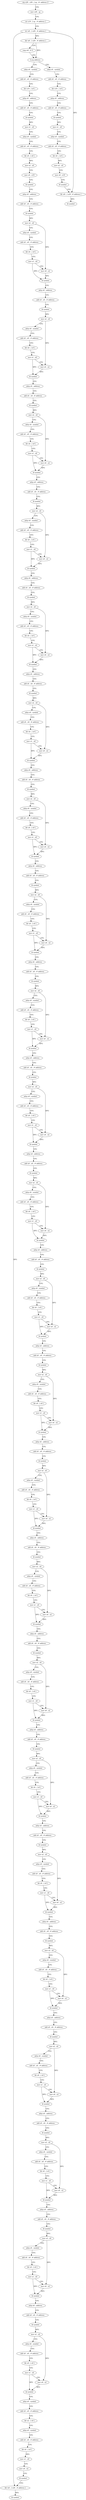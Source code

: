 digraph "func" {
"4214932" [label = "stp x29 , x30 , [ sp , #- address ]!" ]
"4214936" [label = "mov x29 , sp" ]
"4214940" [label = "str x19 , [ sp , # address ]" ]
"4214944" [label = "str w0 , [ x29 , # address ]" ]
"4214948" [label = "ldr w0 , [ x29 , # address ]" ]
"4214952" [label = "cmp w0 , # 0" ]
"4214956" [label = "b.eq address" ]
"4215020" [label = "adrp x0 , symbol" ]
"4214960" [label = "adrp x0 , symbol" ]
"4215024" [label = "add x0 , x0 , # address" ]
"4215028" [label = "ldr x19 , [ x0 ]" ]
"4215032" [label = "adrp x0 , address" ]
"4215036" [label = "add x0 , x0 , # address" ]
"4215040" [label = "bl symbol" ]
"4215044" [label = "mov x1 , x0" ]
"4215048" [label = "adrp x0 , symbol" ]
"4215052" [label = "add x0 , x0 , # address" ]
"4215056" [label = "ldr x0 , [ x0 ]" ]
"4215060" [label = "mov x2 , x0" ]
"4215064" [label = "mov x0 , x19" ]
"4215068" [label = "bl symbol" ]
"4215072" [label = "adrp x0 , address" ]
"4215076" [label = "add x0 , x0 , # address" ]
"4215080" [label = "bl symbol" ]
"4215084" [label = "mov x2 , x0" ]
"4215088" [label = "adrp x0 , symbol" ]
"4215092" [label = "add x0 , x0 , # address" ]
"4215096" [label = "ldr x0 , [ x0 ]" ]
"4215100" [label = "mov x1 , x0" ]
"4215104" [label = "mov x0 , x2" ]
"4215108" [label = "bl symbol" ]
"4215112" [label = "adrp x0 , address" ]
"4215116" [label = "add x0 , x0 , # address" ]
"4215120" [label = "bl symbol" ]
"4215124" [label = "mov x2 , x0" ]
"4215128" [label = "adrp x0 , symbol" ]
"4215132" [label = "add x0 , x0 , # address" ]
"4215136" [label = "ldr x0 , [ x0 ]" ]
"4215140" [label = "mov x1 , x0" ]
"4215144" [label = "mov x0 , x2" ]
"4215148" [label = "bl symbol" ]
"4215152" [label = "adrp x0 , address" ]
"4215156" [label = "add x0 , x0 , # address" ]
"4215160" [label = "bl symbol" ]
"4215164" [label = "mov x2 , x0" ]
"4215168" [label = "adrp x0 , symbol" ]
"4215172" [label = "add x0 , x0 , # address" ]
"4215176" [label = "ldr x0 , [ x0 ]" ]
"4215180" [label = "mov x1 , x0" ]
"4215184" [label = "mov x0 , x2" ]
"4215188" [label = "bl symbol" ]
"4215192" [label = "adrp x0 , address" ]
"4215196" [label = "add x0 , x0 , # address" ]
"4215200" [label = "bl symbol" ]
"4215204" [label = "mov x2 , x0" ]
"4215208" [label = "adrp x0 , symbol" ]
"4215212" [label = "add x0 , x0 , # address" ]
"4215216" [label = "ldr x0 , [ x0 ]" ]
"4215220" [label = "mov x1 , x0" ]
"4215224" [label = "mov x0 , x2" ]
"4215228" [label = "bl symbol" ]
"4215232" [label = "adrp x0 , address" ]
"4215236" [label = "add x0 , x0 , # address" ]
"4215240" [label = "bl symbol" ]
"4215244" [label = "mov x2 , x0" ]
"4215248" [label = "adrp x0 , symbol" ]
"4215252" [label = "add x0 , x0 , # address" ]
"4215256" [label = "ldr x0 , [ x0 ]" ]
"4215260" [label = "mov x1 , x0" ]
"4215264" [label = "mov x0 , x2" ]
"4215268" [label = "bl symbol" ]
"4215272" [label = "adrp x0 , address" ]
"4215276" [label = "add x0 , x0 , # address" ]
"4215280" [label = "bl symbol" ]
"4215284" [label = "mov x2 , x0" ]
"4215288" [label = "adrp x0 , symbol" ]
"4215292" [label = "add x0 , x0 , # address" ]
"4215296" [label = "ldr x0 , [ x0 ]" ]
"4215300" [label = "mov x1 , x0" ]
"4215304" [label = "mov x0 , x2" ]
"4215308" [label = "bl symbol" ]
"4215312" [label = "adrp x0 , address" ]
"4215316" [label = "add x0 , x0 , # address" ]
"4215320" [label = "bl symbol" ]
"4215324" [label = "mov x2 , x0" ]
"4215328" [label = "adrp x0 , symbol" ]
"4215332" [label = "add x0 , x0 , # address" ]
"4215336" [label = "ldr x0 , [ x0 ]" ]
"4215340" [label = "mov x1 , x0" ]
"4215344" [label = "mov x0 , x2" ]
"4215348" [label = "bl symbol" ]
"4215352" [label = "adrp x0 , address" ]
"4215356" [label = "add x0 , x0 , # address" ]
"4215360" [label = "bl symbol" ]
"4215364" [label = "mov x2 , x0" ]
"4215368" [label = "adrp x0 , symbol" ]
"4215372" [label = "add x0 , x0 , # address" ]
"4215376" [label = "ldr x0 , [ x0 ]" ]
"4215380" [label = "mov x1 , x0" ]
"4215384" [label = "mov x0 , x2" ]
"4215388" [label = "bl symbol" ]
"4215392" [label = "adrp x0 , address" ]
"4215396" [label = "add x0 , x0 , # address" ]
"4215400" [label = "bl symbol" ]
"4215404" [label = "mov x2 , x0" ]
"4215408" [label = "adrp x0 , symbol" ]
"4215412" [label = "add x0 , x0 , # address" ]
"4215416" [label = "ldr x0 , [ x0 ]" ]
"4215420" [label = "mov x1 , x0" ]
"4215424" [label = "mov x0 , x2" ]
"4215428" [label = "bl symbol" ]
"4215432" [label = "adrp x0 , address" ]
"4215436" [label = "add x0 , x0 , # address" ]
"4215440" [label = "bl symbol" ]
"4215444" [label = "mov x2 , x0" ]
"4215448" [label = "adrp x0 , symbol" ]
"4215452" [label = "add x0 , x0 , # address" ]
"4215456" [label = "ldr x0 , [ x0 ]" ]
"4215460" [label = "mov x1 , x0" ]
"4215464" [label = "mov x0 , x2" ]
"4215468" [label = "bl symbol" ]
"4215472" [label = "adrp x0 , address" ]
"4215476" [label = "add x0 , x0 , # address" ]
"4215480" [label = "bl symbol" ]
"4215484" [label = "mov x2 , x0" ]
"4215488" [label = "adrp x0 , symbol" ]
"4215492" [label = "add x0 , x0 , # address" ]
"4215496" [label = "ldr x0 , [ x0 ]" ]
"4215500" [label = "mov x1 , x0" ]
"4215504" [label = "mov x0 , x2" ]
"4215508" [label = "bl symbol" ]
"4215512" [label = "adrp x0 , address" ]
"4215516" [label = "add x0 , x0 , # address" ]
"4215520" [label = "bl symbol" ]
"4215524" [label = "mov x2 , x0" ]
"4215528" [label = "adrp x0 , symbol" ]
"4215532" [label = "add x0 , x0 , # address" ]
"4215536" [label = "ldr x0 , [ x0 ]" ]
"4215540" [label = "mov x1 , x0" ]
"4215544" [label = "mov x0 , x2" ]
"4215548" [label = "bl symbol" ]
"4215552" [label = "adrp x0 , address" ]
"4215556" [label = "add x0 , x0 , # address" ]
"4215560" [label = "bl symbol" ]
"4215564" [label = "mov x2 , x0" ]
"4215568" [label = "adrp x0 , symbol" ]
"4215572" [label = "add x0 , x0 , # address" ]
"4215576" [label = "ldr x0 , [ x0 ]" ]
"4215580" [label = "mov x1 , x0" ]
"4215584" [label = "mov x0 , x2" ]
"4215588" [label = "bl symbol" ]
"4215592" [label = "adrp x0 , address" ]
"4215596" [label = "add x0 , x0 , # address" ]
"4215600" [label = "bl symbol" ]
"4215604" [label = "mov x2 , x0" ]
"4215608" [label = "adrp x0 , symbol" ]
"4215612" [label = "add x0 , x0 , # address" ]
"4215616" [label = "ldr x0 , [ x0 ]" ]
"4215620" [label = "mov x1 , x0" ]
"4215624" [label = "mov x0 , x2" ]
"4215628" [label = "bl symbol" ]
"4215632" [label = "adrp x0 , address" ]
"4215636" [label = "add x0 , x0 , # address" ]
"4215640" [label = "bl symbol" ]
"4215644" [label = "mov x2 , x0" ]
"4215648" [label = "adrp x0 , symbol" ]
"4215652" [label = "add x0 , x0 , # address" ]
"4215656" [label = "ldr x0 , [ x0 ]" ]
"4215660" [label = "mov x1 , x0" ]
"4215664" [label = "mov x0 , x2" ]
"4215668" [label = "bl symbol" ]
"4215672" [label = "adrp x0 , address" ]
"4215676" [label = "add x0 , x0 , # address" ]
"4215680" [label = "bl symbol" ]
"4215684" [label = "mov x2 , x0" ]
"4215688" [label = "adrp x0 , symbol" ]
"4215692" [label = "add x0 , x0 , # address" ]
"4215696" [label = "ldr x0 , [ x0 ]" ]
"4215700" [label = "mov x1 , x0" ]
"4215704" [label = "mov x0 , x2" ]
"4215708" [label = "bl symbol" ]
"4215712" [label = "adrp x0 , address" ]
"4215716" [label = "add x0 , x0 , # address" ]
"4215720" [label = "bl symbol" ]
"4215724" [label = "mov x2 , x0" ]
"4215728" [label = "adrp x0 , symbol" ]
"4215732" [label = "add x0 , x0 , # address" ]
"4215736" [label = "ldr x0 , [ x0 ]" ]
"4215740" [label = "mov x1 , x0" ]
"4215744" [label = "mov x0 , x2" ]
"4215748" [label = "bl symbol" ]
"4215752" [label = "adrp x0 , address" ]
"4215756" [label = "add x0 , x0 , # address" ]
"4215760" [label = "bl symbol" ]
"4215764" [label = "mov x2 , x0" ]
"4215768" [label = "adrp x0 , symbol" ]
"4215772" [label = "add x0 , x0 , # address" ]
"4215776" [label = "ldr x0 , [ x0 ]" ]
"4215780" [label = "mov x1 , x0" ]
"4215784" [label = "mov x0 , x2" ]
"4215788" [label = "bl symbol" ]
"4215792" [label = "adrp x0 , address" ]
"4215796" [label = "add x0 , x0 , # address" ]
"4215800" [label = "bl symbol" ]
"4215804" [label = "mov x2 , x0" ]
"4215808" [label = "adrp x0 , symbol" ]
"4215812" [label = "add x0 , x0 , # address" ]
"4215816" [label = "ldr x0 , [ x0 ]" ]
"4215820" [label = "mov x1 , x0" ]
"4215824" [label = "mov x0 , x2" ]
"4215828" [label = "bl symbol" ]
"4215832" [label = "adrp x0 , address" ]
"4215836" [label = "add x0 , x0 , # address" ]
"4215840" [label = "bl symbol" ]
"4215844" [label = "mov x2 , x0" ]
"4215848" [label = "adrp x0 , symbol" ]
"4215852" [label = "add x0 , x0 , # address" ]
"4215856" [label = "ldr x0 , [ x0 ]" ]
"4215860" [label = "mov x1 , x0" ]
"4215864" [label = "mov x0 , x2" ]
"4215868" [label = "bl symbol" ]
"4215872" [label = "adrp x0 , address" ]
"4215876" [label = "add x0 , x0 , # address" ]
"4215880" [label = "bl symbol" ]
"4215884" [label = "mov x2 , x0" ]
"4215888" [label = "adrp x0 , symbol" ]
"4215892" [label = "add x0 , x0 , # address" ]
"4215896" [label = "ldr x0 , [ x0 ]" ]
"4215900" [label = "mov x1 , x0" ]
"4215904" [label = "mov x0 , x2" ]
"4215908" [label = "bl symbol" ]
"4215912" [label = "adrp x0 , address" ]
"4215916" [label = "add x0 , x0 , # address" ]
"4215920" [label = "bl symbol" ]
"4215924" [label = "mov x2 , x0" ]
"4215928" [label = "adrp x0 , symbol" ]
"4215932" [label = "add x0 , x0 , # address" ]
"4215936" [label = "ldr x0 , [ x0 ]" ]
"4215940" [label = "mov x1 , x0" ]
"4215944" [label = "mov x0 , x2" ]
"4215948" [label = "bl symbol" ]
"4215952" [label = "adrp x0 , address" ]
"4215956" [label = "add x0 , x0 , # address" ]
"4215960" [label = "bl symbol" ]
"4215964" [label = "mov x2 , x0" ]
"4215968" [label = "adrp x0 , symbol" ]
"4215972" [label = "add x0 , x0 , # address" ]
"4215976" [label = "ldr x0 , [ x0 ]" ]
"4215980" [label = "mov x1 , x0" ]
"4215984" [label = "mov x0 , x2" ]
"4215988" [label = "bl symbol" ]
"4215992" [label = "adrp x0 , symbol" ]
"4215996" [label = "add x0 , x0 , # address" ]
"4216000" [label = "ldr x2 , [ x0 ]" ]
"4216004" [label = "adrp x0 , symbol" ]
"4216008" [label = "add x0 , x0 , # address" ]
"4216012" [label = "ldr x0 , [ x0 ]" ]
"4216016" [label = "mov x1 , x0" ]
"4216020" [label = "mov x0 , x2" ]
"4216024" [label = "bl symbol" ]
"4216028" [label = "ldr w0 , [ x29 , # address ]" ]
"4216032" [label = "bl symbol" ]
"4214964" [label = "add x0 , x0 , # address" ]
"4214968" [label = "ldr x19 , [ x0 ]" ]
"4214972" [label = "adrp x0 , address" ]
"4214976" [label = "add x0 , x0 , # address" ]
"4214980" [label = "bl symbol" ]
"4214984" [label = "mov x1 , x0" ]
"4214988" [label = "adrp x0 , symbol" ]
"4214992" [label = "add x0 , x0 , # address" ]
"4214996" [label = "ldr x0 , [ x0 ]" ]
"4215000" [label = "mov x2 , x0" ]
"4215004" [label = "mov x0 , x19" ]
"4215008" [label = "bl symbol" ]
"4215012" [label = "ldr w0 , [ x29 , # address ]" ]
"4215016" [label = "bl symbol" ]
"4214932" -> "4214936" [ label = "CFG" ]
"4214936" -> "4214940" [ label = "CFG" ]
"4214940" -> "4214944" [ label = "CFG" ]
"4214944" -> "4214948" [ label = "DFG" ]
"4214944" -> "4216028" [ label = "DFG" ]
"4214944" -> "4215012" [ label = "DFG" ]
"4214948" -> "4214952" [ label = "CFG" ]
"4214948" -> "4214956" [ label = "DFG" ]
"4214952" -> "4214956" [ label = "CFG" ]
"4214956" -> "4215020" [ label = "CFG" ]
"4214956" -> "4214960" [ label = "CFG" ]
"4215020" -> "4215024" [ label = "CFG" ]
"4214960" -> "4214964" [ label = "CFG" ]
"4215024" -> "4215028" [ label = "CFG" ]
"4215028" -> "4215032" [ label = "CFG" ]
"4215032" -> "4215036" [ label = "CFG" ]
"4215036" -> "4215040" [ label = "CFG" ]
"4215040" -> "4215044" [ label = "DFG" ]
"4215044" -> "4215048" [ label = "CFG" ]
"4215048" -> "4215052" [ label = "CFG" ]
"4215052" -> "4215056" [ label = "CFG" ]
"4215056" -> "4215060" [ label = "DFG" ]
"4215060" -> "4215064" [ label = "CFG" ]
"4215064" -> "4215068" [ label = "CFG" ]
"4215068" -> "4215072" [ label = "CFG" ]
"4215072" -> "4215076" [ label = "CFG" ]
"4215076" -> "4215080" [ label = "CFG" ]
"4215080" -> "4215084" [ label = "DFG" ]
"4215084" -> "4215088" [ label = "CFG" ]
"4215084" -> "4215104" [ label = "DFG" ]
"4215088" -> "4215092" [ label = "CFG" ]
"4215092" -> "4215096" [ label = "CFG" ]
"4215096" -> "4215100" [ label = "CFG" ]
"4215100" -> "4215104" [ label = "CFG" ]
"4215100" -> "4215108" [ label = "DFG" ]
"4215104" -> "4215108" [ label = "DFG" ]
"4215108" -> "4215112" [ label = "CFG" ]
"4215112" -> "4215116" [ label = "CFG" ]
"4215116" -> "4215120" [ label = "CFG" ]
"4215120" -> "4215124" [ label = "DFG" ]
"4215124" -> "4215128" [ label = "CFG" ]
"4215124" -> "4215144" [ label = "DFG" ]
"4215128" -> "4215132" [ label = "CFG" ]
"4215132" -> "4215136" [ label = "CFG" ]
"4215136" -> "4215140" [ label = "CFG" ]
"4215140" -> "4215144" [ label = "CFG" ]
"4215140" -> "4215148" [ label = "DFG" ]
"4215144" -> "4215148" [ label = "DFG" ]
"4215148" -> "4215152" [ label = "CFG" ]
"4215152" -> "4215156" [ label = "CFG" ]
"4215156" -> "4215160" [ label = "CFG" ]
"4215160" -> "4215164" [ label = "DFG" ]
"4215164" -> "4215168" [ label = "CFG" ]
"4215164" -> "4215184" [ label = "DFG" ]
"4215168" -> "4215172" [ label = "CFG" ]
"4215172" -> "4215176" [ label = "CFG" ]
"4215176" -> "4215180" [ label = "CFG" ]
"4215180" -> "4215184" [ label = "CFG" ]
"4215180" -> "4215188" [ label = "DFG" ]
"4215184" -> "4215188" [ label = "DFG" ]
"4215188" -> "4215192" [ label = "CFG" ]
"4215192" -> "4215196" [ label = "CFG" ]
"4215196" -> "4215200" [ label = "CFG" ]
"4215200" -> "4215204" [ label = "DFG" ]
"4215204" -> "4215208" [ label = "CFG" ]
"4215204" -> "4215224" [ label = "DFG" ]
"4215208" -> "4215212" [ label = "CFG" ]
"4215212" -> "4215216" [ label = "CFG" ]
"4215216" -> "4215220" [ label = "CFG" ]
"4215220" -> "4215224" [ label = "CFG" ]
"4215220" -> "4215228" [ label = "DFG" ]
"4215224" -> "4215228" [ label = "DFG" ]
"4215228" -> "4215232" [ label = "CFG" ]
"4215232" -> "4215236" [ label = "CFG" ]
"4215236" -> "4215240" [ label = "CFG" ]
"4215240" -> "4215244" [ label = "DFG" ]
"4215244" -> "4215248" [ label = "CFG" ]
"4215244" -> "4215264" [ label = "DFG" ]
"4215248" -> "4215252" [ label = "CFG" ]
"4215252" -> "4215256" [ label = "CFG" ]
"4215256" -> "4215260" [ label = "CFG" ]
"4215260" -> "4215264" [ label = "CFG" ]
"4215260" -> "4215268" [ label = "DFG" ]
"4215264" -> "4215268" [ label = "DFG" ]
"4215268" -> "4215272" [ label = "CFG" ]
"4215272" -> "4215276" [ label = "CFG" ]
"4215276" -> "4215280" [ label = "CFG" ]
"4215280" -> "4215284" [ label = "DFG" ]
"4215284" -> "4215288" [ label = "CFG" ]
"4215284" -> "4215304" [ label = "DFG" ]
"4215288" -> "4215292" [ label = "CFG" ]
"4215292" -> "4215296" [ label = "CFG" ]
"4215296" -> "4215300" [ label = "CFG" ]
"4215300" -> "4215304" [ label = "CFG" ]
"4215300" -> "4215308" [ label = "DFG" ]
"4215304" -> "4215308" [ label = "DFG" ]
"4215308" -> "4215312" [ label = "CFG" ]
"4215312" -> "4215316" [ label = "CFG" ]
"4215316" -> "4215320" [ label = "CFG" ]
"4215320" -> "4215324" [ label = "DFG" ]
"4215324" -> "4215328" [ label = "CFG" ]
"4215324" -> "4215344" [ label = "DFG" ]
"4215328" -> "4215332" [ label = "CFG" ]
"4215332" -> "4215336" [ label = "CFG" ]
"4215336" -> "4215340" [ label = "CFG" ]
"4215340" -> "4215344" [ label = "CFG" ]
"4215340" -> "4215348" [ label = "DFG" ]
"4215344" -> "4215348" [ label = "DFG" ]
"4215348" -> "4215352" [ label = "CFG" ]
"4215352" -> "4215356" [ label = "CFG" ]
"4215356" -> "4215360" [ label = "CFG" ]
"4215360" -> "4215364" [ label = "DFG" ]
"4215364" -> "4215368" [ label = "CFG" ]
"4215364" -> "4215384" [ label = "DFG" ]
"4215368" -> "4215372" [ label = "CFG" ]
"4215372" -> "4215376" [ label = "CFG" ]
"4215376" -> "4215380" [ label = "CFG" ]
"4215380" -> "4215384" [ label = "CFG" ]
"4215380" -> "4215388" [ label = "DFG" ]
"4215384" -> "4215388" [ label = "DFG" ]
"4215388" -> "4215392" [ label = "CFG" ]
"4215392" -> "4215396" [ label = "CFG" ]
"4215396" -> "4215400" [ label = "CFG" ]
"4215400" -> "4215404" [ label = "DFG" ]
"4215404" -> "4215408" [ label = "CFG" ]
"4215404" -> "4215424" [ label = "DFG" ]
"4215408" -> "4215412" [ label = "CFG" ]
"4215412" -> "4215416" [ label = "CFG" ]
"4215416" -> "4215420" [ label = "CFG" ]
"4215420" -> "4215424" [ label = "CFG" ]
"4215420" -> "4215428" [ label = "DFG" ]
"4215424" -> "4215428" [ label = "DFG" ]
"4215428" -> "4215432" [ label = "CFG" ]
"4215432" -> "4215436" [ label = "CFG" ]
"4215436" -> "4215440" [ label = "CFG" ]
"4215440" -> "4215444" [ label = "DFG" ]
"4215444" -> "4215448" [ label = "CFG" ]
"4215444" -> "4215464" [ label = "DFG" ]
"4215448" -> "4215452" [ label = "CFG" ]
"4215452" -> "4215456" [ label = "CFG" ]
"4215456" -> "4215460" [ label = "CFG" ]
"4215460" -> "4215464" [ label = "CFG" ]
"4215460" -> "4215468" [ label = "DFG" ]
"4215464" -> "4215468" [ label = "DFG" ]
"4215468" -> "4215472" [ label = "CFG" ]
"4215472" -> "4215476" [ label = "CFG" ]
"4215476" -> "4215480" [ label = "CFG" ]
"4215480" -> "4215484" [ label = "DFG" ]
"4215484" -> "4215488" [ label = "CFG" ]
"4215484" -> "4215504" [ label = "DFG" ]
"4215488" -> "4215492" [ label = "CFG" ]
"4215492" -> "4215496" [ label = "CFG" ]
"4215496" -> "4215500" [ label = "CFG" ]
"4215500" -> "4215504" [ label = "CFG" ]
"4215500" -> "4215508" [ label = "DFG" ]
"4215504" -> "4215508" [ label = "DFG" ]
"4215508" -> "4215512" [ label = "CFG" ]
"4215512" -> "4215516" [ label = "CFG" ]
"4215516" -> "4215520" [ label = "CFG" ]
"4215520" -> "4215524" [ label = "DFG" ]
"4215524" -> "4215528" [ label = "CFG" ]
"4215524" -> "4215544" [ label = "DFG" ]
"4215528" -> "4215532" [ label = "CFG" ]
"4215532" -> "4215536" [ label = "CFG" ]
"4215536" -> "4215540" [ label = "CFG" ]
"4215540" -> "4215544" [ label = "CFG" ]
"4215540" -> "4215548" [ label = "DFG" ]
"4215544" -> "4215548" [ label = "DFG" ]
"4215548" -> "4215552" [ label = "CFG" ]
"4215552" -> "4215556" [ label = "CFG" ]
"4215556" -> "4215560" [ label = "CFG" ]
"4215560" -> "4215564" [ label = "DFG" ]
"4215564" -> "4215568" [ label = "CFG" ]
"4215564" -> "4215584" [ label = "DFG" ]
"4215568" -> "4215572" [ label = "CFG" ]
"4215572" -> "4215576" [ label = "CFG" ]
"4215576" -> "4215580" [ label = "CFG" ]
"4215580" -> "4215584" [ label = "CFG" ]
"4215580" -> "4215588" [ label = "DFG" ]
"4215584" -> "4215588" [ label = "DFG" ]
"4215588" -> "4215592" [ label = "CFG" ]
"4215592" -> "4215596" [ label = "CFG" ]
"4215596" -> "4215600" [ label = "CFG" ]
"4215600" -> "4215604" [ label = "DFG" ]
"4215604" -> "4215608" [ label = "CFG" ]
"4215604" -> "4215624" [ label = "DFG" ]
"4215608" -> "4215612" [ label = "CFG" ]
"4215612" -> "4215616" [ label = "CFG" ]
"4215616" -> "4215620" [ label = "CFG" ]
"4215620" -> "4215624" [ label = "CFG" ]
"4215620" -> "4215628" [ label = "DFG" ]
"4215624" -> "4215628" [ label = "DFG" ]
"4215628" -> "4215632" [ label = "CFG" ]
"4215632" -> "4215636" [ label = "CFG" ]
"4215636" -> "4215640" [ label = "CFG" ]
"4215640" -> "4215644" [ label = "DFG" ]
"4215644" -> "4215648" [ label = "CFG" ]
"4215644" -> "4215664" [ label = "DFG" ]
"4215648" -> "4215652" [ label = "CFG" ]
"4215652" -> "4215656" [ label = "CFG" ]
"4215656" -> "4215660" [ label = "CFG" ]
"4215660" -> "4215664" [ label = "CFG" ]
"4215660" -> "4215668" [ label = "DFG" ]
"4215664" -> "4215668" [ label = "DFG" ]
"4215668" -> "4215672" [ label = "CFG" ]
"4215672" -> "4215676" [ label = "CFG" ]
"4215676" -> "4215680" [ label = "CFG" ]
"4215680" -> "4215684" [ label = "DFG" ]
"4215684" -> "4215688" [ label = "CFG" ]
"4215684" -> "4215704" [ label = "DFG" ]
"4215688" -> "4215692" [ label = "CFG" ]
"4215692" -> "4215696" [ label = "CFG" ]
"4215696" -> "4215700" [ label = "CFG" ]
"4215700" -> "4215704" [ label = "CFG" ]
"4215700" -> "4215708" [ label = "DFG" ]
"4215704" -> "4215708" [ label = "DFG" ]
"4215708" -> "4215712" [ label = "CFG" ]
"4215712" -> "4215716" [ label = "CFG" ]
"4215716" -> "4215720" [ label = "CFG" ]
"4215720" -> "4215724" [ label = "DFG" ]
"4215724" -> "4215728" [ label = "CFG" ]
"4215724" -> "4215744" [ label = "DFG" ]
"4215728" -> "4215732" [ label = "CFG" ]
"4215732" -> "4215736" [ label = "CFG" ]
"4215736" -> "4215740" [ label = "CFG" ]
"4215740" -> "4215744" [ label = "CFG" ]
"4215740" -> "4215748" [ label = "DFG" ]
"4215744" -> "4215748" [ label = "DFG" ]
"4215748" -> "4215752" [ label = "CFG" ]
"4215752" -> "4215756" [ label = "CFG" ]
"4215756" -> "4215760" [ label = "CFG" ]
"4215760" -> "4215764" [ label = "DFG" ]
"4215764" -> "4215768" [ label = "CFG" ]
"4215764" -> "4215784" [ label = "DFG" ]
"4215768" -> "4215772" [ label = "CFG" ]
"4215772" -> "4215776" [ label = "CFG" ]
"4215776" -> "4215780" [ label = "CFG" ]
"4215780" -> "4215784" [ label = "CFG" ]
"4215780" -> "4215788" [ label = "DFG" ]
"4215784" -> "4215788" [ label = "DFG" ]
"4215788" -> "4215792" [ label = "CFG" ]
"4215792" -> "4215796" [ label = "CFG" ]
"4215796" -> "4215800" [ label = "CFG" ]
"4215800" -> "4215804" [ label = "DFG" ]
"4215804" -> "4215808" [ label = "CFG" ]
"4215804" -> "4215824" [ label = "DFG" ]
"4215808" -> "4215812" [ label = "CFG" ]
"4215812" -> "4215816" [ label = "CFG" ]
"4215816" -> "4215820" [ label = "CFG" ]
"4215820" -> "4215824" [ label = "CFG" ]
"4215820" -> "4215828" [ label = "DFG" ]
"4215824" -> "4215828" [ label = "DFG" ]
"4215828" -> "4215832" [ label = "CFG" ]
"4215832" -> "4215836" [ label = "CFG" ]
"4215836" -> "4215840" [ label = "CFG" ]
"4215840" -> "4215844" [ label = "DFG" ]
"4215844" -> "4215848" [ label = "CFG" ]
"4215844" -> "4215864" [ label = "DFG" ]
"4215848" -> "4215852" [ label = "CFG" ]
"4215852" -> "4215856" [ label = "CFG" ]
"4215856" -> "4215860" [ label = "CFG" ]
"4215860" -> "4215864" [ label = "CFG" ]
"4215860" -> "4215868" [ label = "DFG" ]
"4215864" -> "4215868" [ label = "DFG" ]
"4215868" -> "4215872" [ label = "CFG" ]
"4215872" -> "4215876" [ label = "CFG" ]
"4215876" -> "4215880" [ label = "CFG" ]
"4215880" -> "4215884" [ label = "DFG" ]
"4215884" -> "4215888" [ label = "CFG" ]
"4215884" -> "4215904" [ label = "DFG" ]
"4215888" -> "4215892" [ label = "CFG" ]
"4215892" -> "4215896" [ label = "CFG" ]
"4215896" -> "4215900" [ label = "CFG" ]
"4215900" -> "4215904" [ label = "CFG" ]
"4215900" -> "4215908" [ label = "DFG" ]
"4215904" -> "4215908" [ label = "DFG" ]
"4215908" -> "4215912" [ label = "CFG" ]
"4215912" -> "4215916" [ label = "CFG" ]
"4215916" -> "4215920" [ label = "CFG" ]
"4215920" -> "4215924" [ label = "DFG" ]
"4215924" -> "4215928" [ label = "CFG" ]
"4215924" -> "4215944" [ label = "DFG" ]
"4215928" -> "4215932" [ label = "CFG" ]
"4215932" -> "4215936" [ label = "CFG" ]
"4215936" -> "4215940" [ label = "CFG" ]
"4215940" -> "4215944" [ label = "CFG" ]
"4215940" -> "4215948" [ label = "DFG" ]
"4215944" -> "4215948" [ label = "DFG" ]
"4215948" -> "4215952" [ label = "CFG" ]
"4215952" -> "4215956" [ label = "CFG" ]
"4215956" -> "4215960" [ label = "CFG" ]
"4215960" -> "4215964" [ label = "DFG" ]
"4215964" -> "4215968" [ label = "CFG" ]
"4215964" -> "4215984" [ label = "DFG" ]
"4215968" -> "4215972" [ label = "CFG" ]
"4215972" -> "4215976" [ label = "CFG" ]
"4215976" -> "4215980" [ label = "CFG" ]
"4215980" -> "4215984" [ label = "CFG" ]
"4215980" -> "4215988" [ label = "DFG" ]
"4215984" -> "4215988" [ label = "DFG" ]
"4215988" -> "4215992" [ label = "CFG" ]
"4215992" -> "4215996" [ label = "CFG" ]
"4215996" -> "4216000" [ label = "CFG" ]
"4216000" -> "4216004" [ label = "CFG" ]
"4216004" -> "4216008" [ label = "CFG" ]
"4216008" -> "4216012" [ label = "CFG" ]
"4216012" -> "4216016" [ label = "DFG" ]
"4216016" -> "4216020" [ label = "CFG" ]
"4216020" -> "4216024" [ label = "CFG" ]
"4216024" -> "4216028" [ label = "CFG" ]
"4216028" -> "4216032" [ label = "DFG" ]
"4214964" -> "4214968" [ label = "CFG" ]
"4214968" -> "4214972" [ label = "CFG" ]
"4214972" -> "4214976" [ label = "CFG" ]
"4214976" -> "4214980" [ label = "CFG" ]
"4214980" -> "4214984" [ label = "DFG" ]
"4214984" -> "4214988" [ label = "CFG" ]
"4214988" -> "4214992" [ label = "CFG" ]
"4214992" -> "4214996" [ label = "CFG" ]
"4214996" -> "4215000" [ label = "DFG" ]
"4215000" -> "4215004" [ label = "CFG" ]
"4215004" -> "4215008" [ label = "CFG" ]
"4215008" -> "4215012" [ label = "CFG" ]
"4215012" -> "4215016" [ label = "DFG" ]
}
